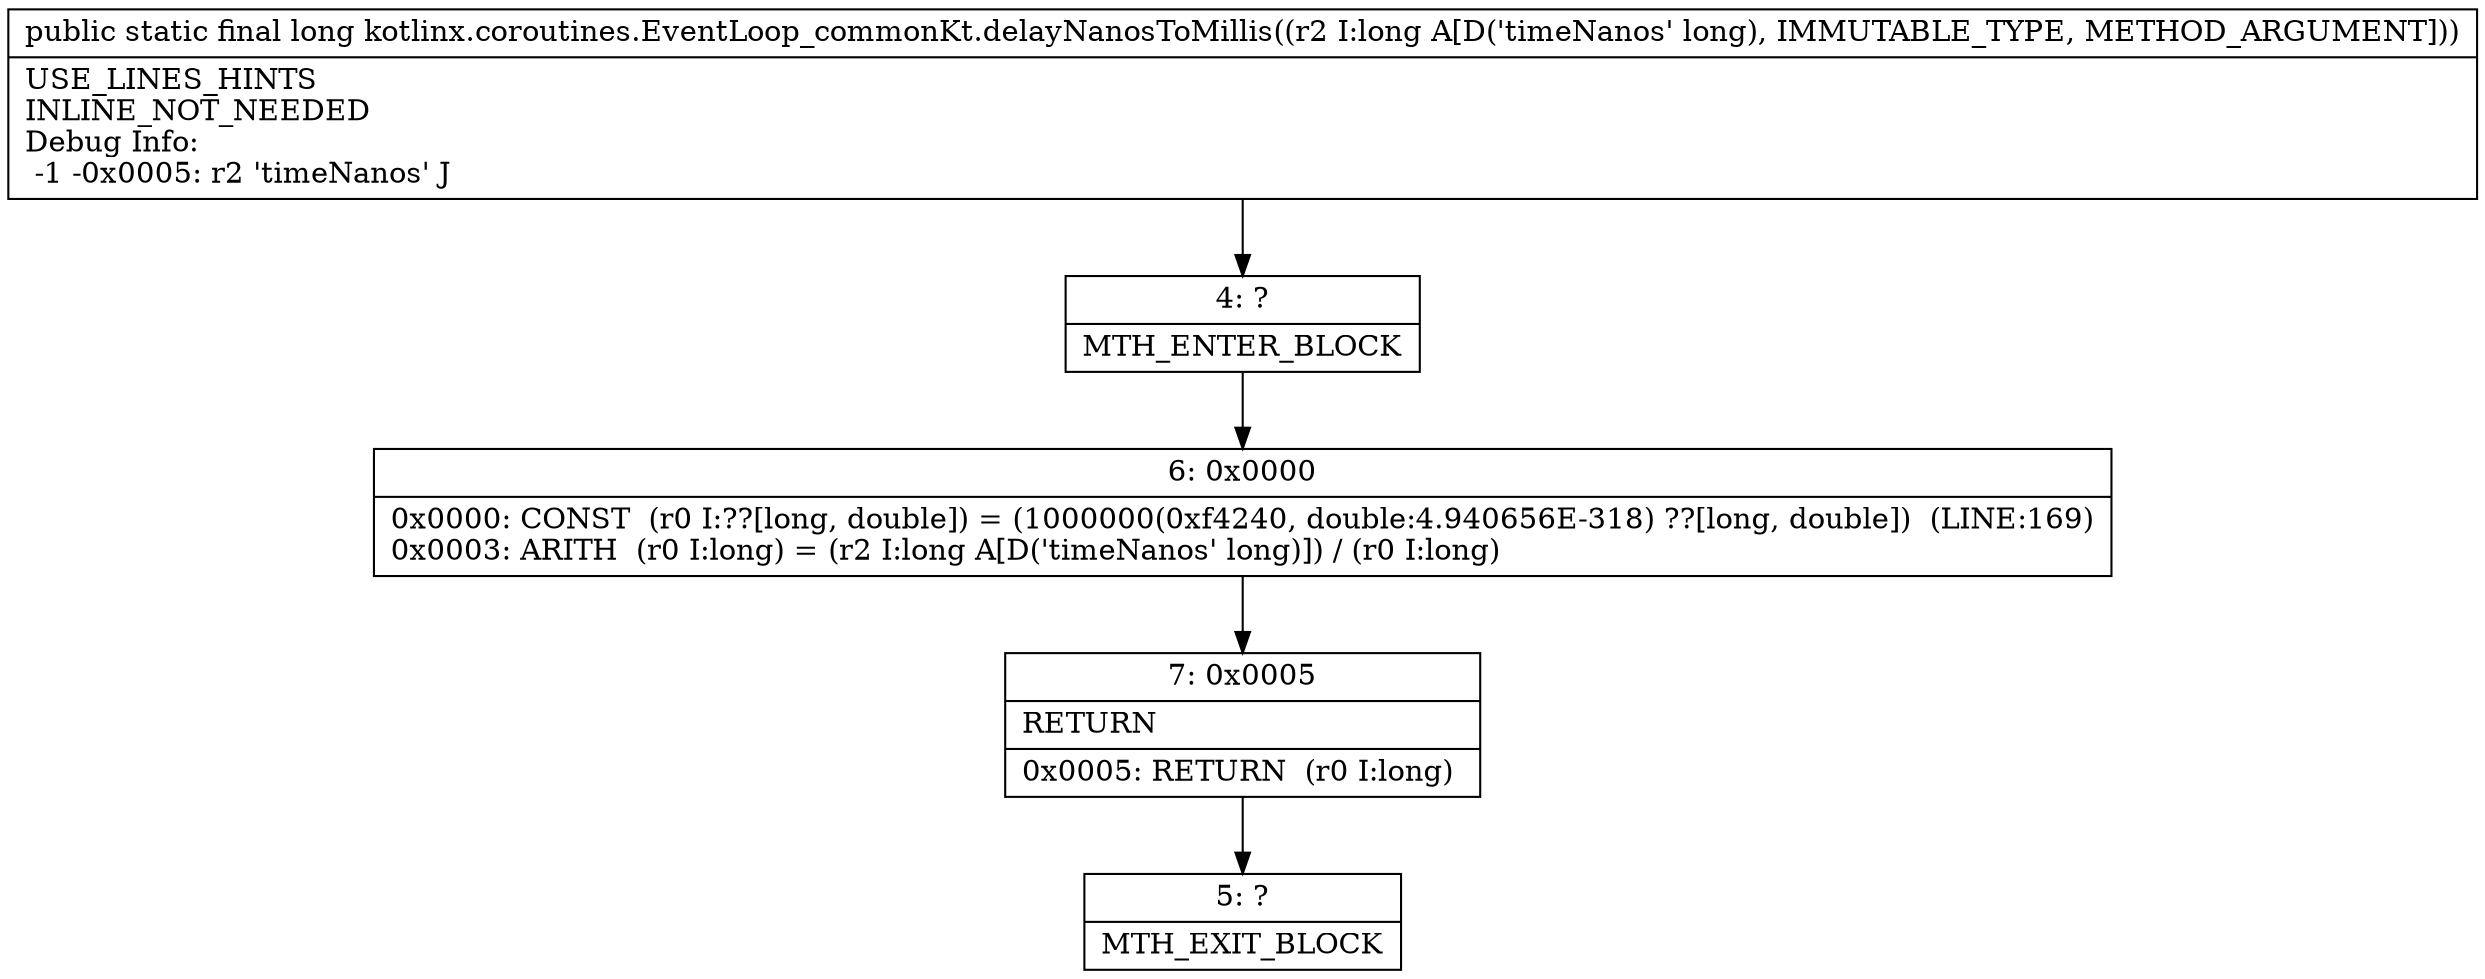 digraph "CFG forkotlinx.coroutines.EventLoop_commonKt.delayNanosToMillis(J)J" {
Node_4 [shape=record,label="{4\:\ ?|MTH_ENTER_BLOCK\l}"];
Node_6 [shape=record,label="{6\:\ 0x0000|0x0000: CONST  (r0 I:??[long, double]) = (1000000(0xf4240, double:4.940656E\-318) ??[long, double])  (LINE:169)\l0x0003: ARITH  (r0 I:long) = (r2 I:long A[D('timeNanos' long)]) \/ (r0 I:long) \l}"];
Node_7 [shape=record,label="{7\:\ 0x0005|RETURN\l|0x0005: RETURN  (r0 I:long) \l}"];
Node_5 [shape=record,label="{5\:\ ?|MTH_EXIT_BLOCK\l}"];
MethodNode[shape=record,label="{public static final long kotlinx.coroutines.EventLoop_commonKt.delayNanosToMillis((r2 I:long A[D('timeNanos' long), IMMUTABLE_TYPE, METHOD_ARGUMENT]))  | USE_LINES_HINTS\lINLINE_NOT_NEEDED\lDebug Info:\l  \-1 \-0x0005: r2 'timeNanos' J\l}"];
MethodNode -> Node_4;Node_4 -> Node_6;
Node_6 -> Node_7;
Node_7 -> Node_5;
}

